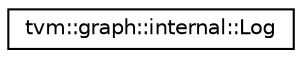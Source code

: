 digraph "Graphical Class Hierarchy"
{
  edge [fontname="Helvetica",fontsize="10",labelfontname="Helvetica",labelfontsize="10"];
  node [fontname="Helvetica",fontsize="10",shape=record];
  rankdir="LR";
  Node0 [label="tvm::graph::internal::Log",height=0.2,width=0.4,color="black", fillcolor="white", style="filled",URL="$classtvm_1_1graph_1_1internal_1_1Log.html"];
}
